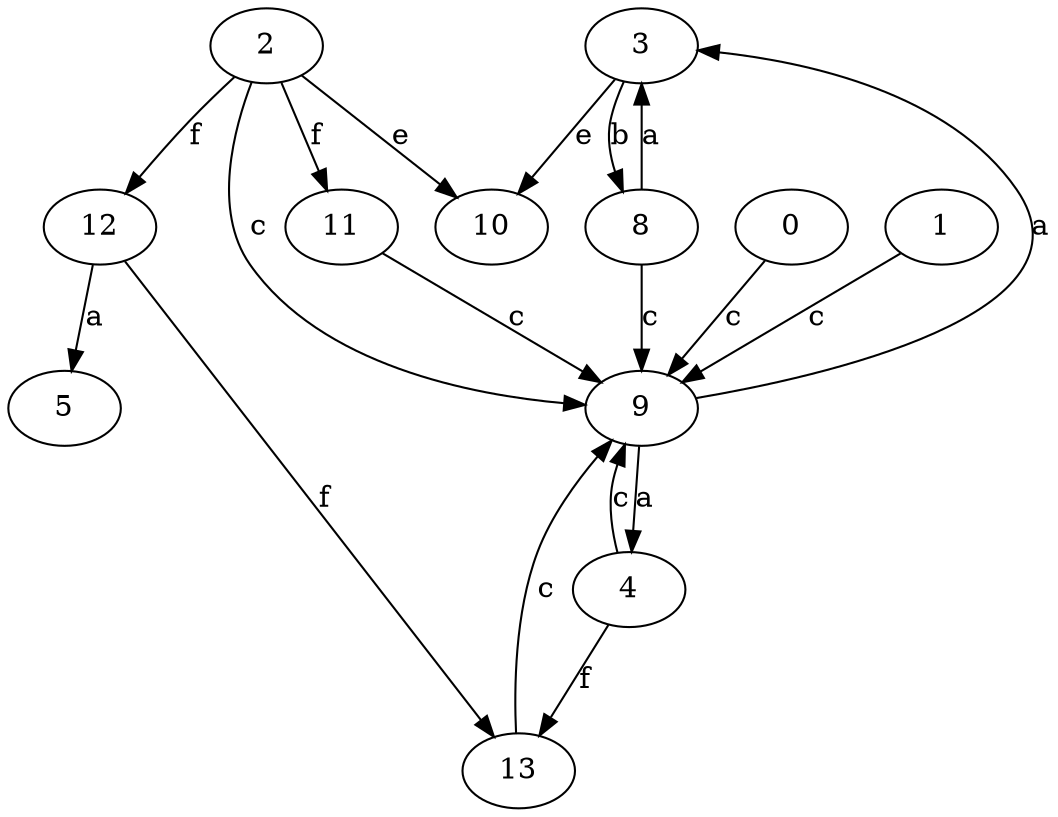 strict digraph  {
3;
4;
5;
0;
8;
1;
9;
10;
11;
12;
2;
13;
3 -> 8  [label=b];
3 -> 10  [label=e];
4 -> 9  [label=c];
4 -> 13  [label=f];
0 -> 9  [label=c];
8 -> 3  [label=a];
8 -> 9  [label=c];
1 -> 9  [label=c];
9 -> 3  [label=a];
9 -> 4  [label=a];
11 -> 9  [label=c];
12 -> 5  [label=a];
12 -> 13  [label=f];
2 -> 9  [label=c];
2 -> 10  [label=e];
2 -> 11  [label=f];
2 -> 12  [label=f];
13 -> 9  [label=c];
}

